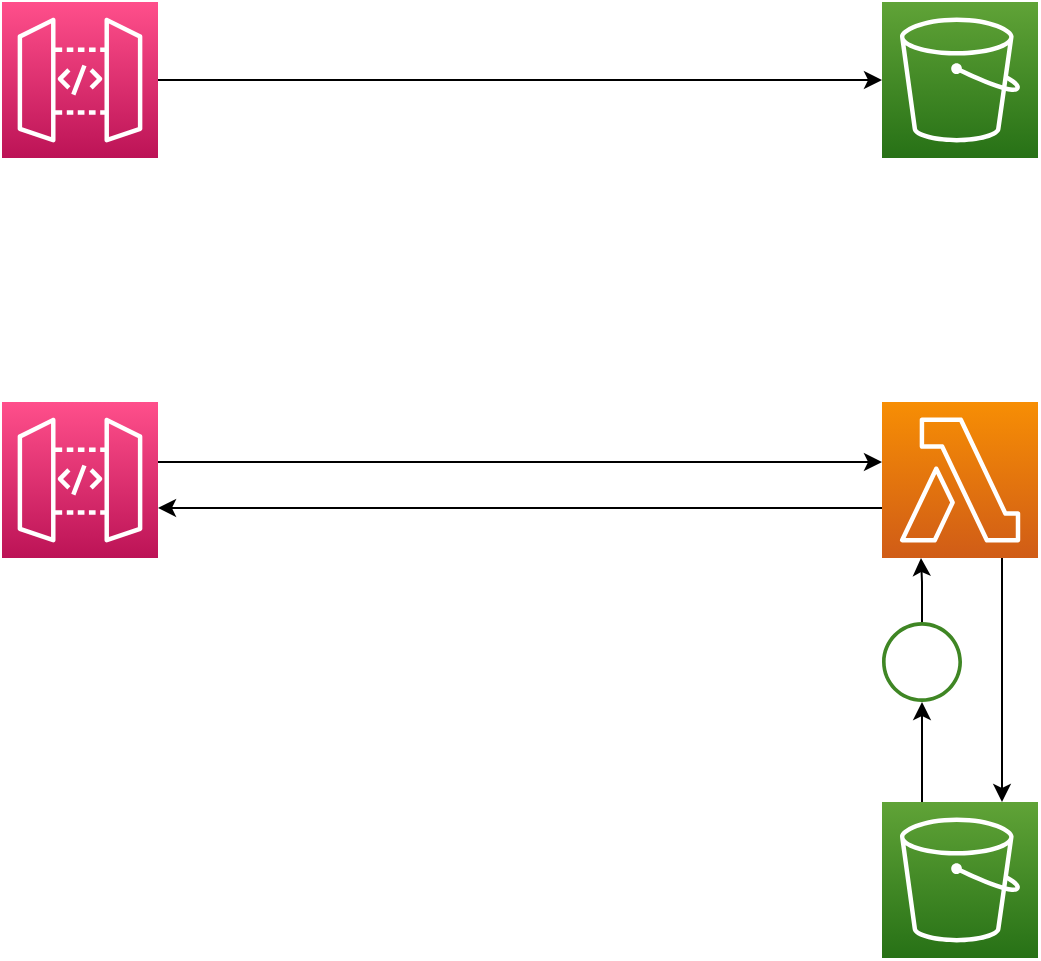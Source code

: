 <mxfile version="21.5.2" type="github">
  <diagram name="Page-1" id="zH57FSmJLRuOTM-E4MCN">
    <mxGraphModel dx="1375" dy="738" grid="1" gridSize="10" guides="1" tooltips="1" connect="1" arrows="1" fold="1" page="1" pageScale="1" pageWidth="850" pageHeight="1100" math="0" shadow="0">
      <root>
        <mxCell id="0" />
        <mxCell id="1" parent="0" />
        <mxCell id="mZX8jC5bSDGLGfxwUQW--3" style="edgeStyle=orthogonalEdgeStyle;rounded=0;orthogonalLoop=1;jettySize=auto;html=1;" edge="1" parent="1" source="mZX8jC5bSDGLGfxwUQW--1" target="mZX8jC5bSDGLGfxwUQW--2">
          <mxGeometry relative="1" as="geometry" />
        </mxCell>
        <mxCell id="mZX8jC5bSDGLGfxwUQW--1" value="" style="sketch=0;points=[[0,0,0],[0.25,0,0],[0.5,0,0],[0.75,0,0],[1,0,0],[0,1,0],[0.25,1,0],[0.5,1,0],[0.75,1,0],[1,1,0],[0,0.25,0],[0,0.5,0],[0,0.75,0],[1,0.25,0],[1,0.5,0],[1,0.75,0]];outlineConnect=0;fontColor=#232F3E;gradientColor=#FF4F8B;gradientDirection=north;fillColor=#BC1356;strokeColor=#ffffff;dashed=0;verticalLabelPosition=bottom;verticalAlign=top;align=center;html=1;fontSize=12;fontStyle=0;aspect=fixed;shape=mxgraph.aws4.resourceIcon;resIcon=mxgraph.aws4.api_gateway;noLabel=0;overflow=visible;" vertex="1" parent="1">
          <mxGeometry x="160" y="160" width="78" height="78" as="geometry" />
        </mxCell>
        <mxCell id="mZX8jC5bSDGLGfxwUQW--2" value="" style="sketch=0;points=[[0,0,0],[0.25,0,0],[0.5,0,0],[0.75,0,0],[1,0,0],[0,1,0],[0.25,1,0],[0.5,1,0],[0.75,1,0],[1,1,0],[0,0.25,0],[0,0.5,0],[0,0.75,0],[1,0.25,0],[1,0.5,0],[1,0.75,0]];outlineConnect=0;fontColor=#232F3E;gradientColor=#60A337;gradientDirection=north;fillColor=#277116;strokeColor=#ffffff;dashed=0;verticalLabelPosition=bottom;verticalAlign=top;align=center;html=1;fontSize=12;fontStyle=0;aspect=fixed;shape=mxgraph.aws4.resourceIcon;resIcon=mxgraph.aws4.s3;" vertex="1" parent="1">
          <mxGeometry x="600" y="160" width="78" height="78" as="geometry" />
        </mxCell>
        <mxCell id="mZX8jC5bSDGLGfxwUQW--6" style="edgeStyle=orthogonalEdgeStyle;rounded=0;orthogonalLoop=1;jettySize=auto;html=1;" edge="1" parent="1" source="mZX8jC5bSDGLGfxwUQW--4" target="mZX8jC5bSDGLGfxwUQW--5">
          <mxGeometry relative="1" as="geometry">
            <Array as="points">
              <mxPoint x="430" y="390" />
              <mxPoint x="430" y="390" />
            </Array>
          </mxGeometry>
        </mxCell>
        <mxCell id="mZX8jC5bSDGLGfxwUQW--4" value="" style="sketch=0;points=[[0,0,0],[0.25,0,0],[0.5,0,0],[0.75,0,0],[1,0,0],[0,1,0],[0.25,1,0],[0.5,1,0],[0.75,1,0],[1,1,0],[0,0.25,0],[0,0.5,0],[0,0.75,0],[1,0.25,0],[1,0.5,0],[1,0.75,0]];outlineConnect=0;fontColor=#232F3E;gradientColor=#FF4F8B;gradientDirection=north;fillColor=#BC1356;strokeColor=#ffffff;dashed=0;verticalLabelPosition=bottom;verticalAlign=top;align=center;html=1;fontSize=12;fontStyle=0;aspect=fixed;shape=mxgraph.aws4.resourceIcon;resIcon=mxgraph.aws4.api_gateway;" vertex="1" parent="1">
          <mxGeometry x="160" y="360" width="78" height="78" as="geometry" />
        </mxCell>
        <mxCell id="mZX8jC5bSDGLGfxwUQW--12" style="edgeStyle=orthogonalEdgeStyle;rounded=0;orthogonalLoop=1;jettySize=auto;html=1;entryX=1;entryY=0.679;entryDx=0;entryDy=0;entryPerimeter=0;" edge="1" parent="1" source="mZX8jC5bSDGLGfxwUQW--5" target="mZX8jC5bSDGLGfxwUQW--4">
          <mxGeometry relative="1" as="geometry">
            <Array as="points">
              <mxPoint x="500" y="413" />
              <mxPoint x="500" y="413" />
            </Array>
          </mxGeometry>
        </mxCell>
        <mxCell id="mZX8jC5bSDGLGfxwUQW--13" style="edgeStyle=orthogonalEdgeStyle;rounded=0;orthogonalLoop=1;jettySize=auto;html=1;" edge="1" parent="1" source="mZX8jC5bSDGLGfxwUQW--5" target="mZX8jC5bSDGLGfxwUQW--9">
          <mxGeometry relative="1" as="geometry">
            <Array as="points">
              <mxPoint x="660" y="520" />
              <mxPoint x="660" y="520" />
            </Array>
          </mxGeometry>
        </mxCell>
        <mxCell id="mZX8jC5bSDGLGfxwUQW--5" value="" style="sketch=0;points=[[0,0,0],[0.25,0,0],[0.5,0,0],[0.75,0,0],[1,0,0],[0,1,0],[0.25,1,0],[0.5,1,0],[0.75,1,0],[1,1,0],[0,0.25,0],[0,0.5,0],[0,0.75,0],[1,0.25,0],[1,0.5,0],[1,0.75,0]];outlineConnect=0;fontColor=#232F3E;gradientColor=#F78E04;gradientDirection=north;fillColor=#D05C17;strokeColor=#ffffff;dashed=0;verticalLabelPosition=bottom;verticalAlign=top;align=center;html=1;fontSize=12;fontStyle=0;aspect=fixed;shape=mxgraph.aws4.resourceIcon;resIcon=mxgraph.aws4.lambda;" vertex="1" parent="1">
          <mxGeometry x="600" y="360" width="78" height="78" as="geometry" />
        </mxCell>
        <mxCell id="mZX8jC5bSDGLGfxwUQW--15" style="edgeStyle=orthogonalEdgeStyle;rounded=0;orthogonalLoop=1;jettySize=auto;html=1;entryX=0.25;entryY=1;entryDx=0;entryDy=0;entryPerimeter=0;" edge="1" parent="1" source="mZX8jC5bSDGLGfxwUQW--8" target="mZX8jC5bSDGLGfxwUQW--5">
          <mxGeometry relative="1" as="geometry" />
        </mxCell>
        <mxCell id="mZX8jC5bSDGLGfxwUQW--8" value="" style="sketch=0;outlineConnect=0;fontColor=#232F3E;gradientColor=none;fillColor=#3F8624;strokeColor=none;dashed=0;verticalLabelPosition=bottom;verticalAlign=top;align=center;html=1;fontSize=12;fontStyle=0;aspect=fixed;pointerEvents=1;shape=mxgraph.aws4.object;" vertex="1" parent="1">
          <mxGeometry x="600" y="470" width="40" height="40" as="geometry" />
        </mxCell>
        <mxCell id="mZX8jC5bSDGLGfxwUQW--14" style="edgeStyle=orthogonalEdgeStyle;rounded=0;orthogonalLoop=1;jettySize=auto;html=1;" edge="1" parent="1" source="mZX8jC5bSDGLGfxwUQW--9" target="mZX8jC5bSDGLGfxwUQW--8">
          <mxGeometry relative="1" as="geometry">
            <Array as="points">
              <mxPoint x="620" y="540" />
              <mxPoint x="620" y="540" />
            </Array>
          </mxGeometry>
        </mxCell>
        <mxCell id="mZX8jC5bSDGLGfxwUQW--9" value="" style="sketch=0;points=[[0,0,0],[0.25,0,0],[0.5,0,0],[0.75,0,0],[1,0,0],[0,1,0],[0.25,1,0],[0.5,1,0],[0.75,1,0],[1,1,0],[0,0.25,0],[0,0.5,0],[0,0.75,0],[1,0.25,0],[1,0.5,0],[1,0.75,0]];outlineConnect=0;fontColor=#232F3E;gradientColor=#60A337;gradientDirection=north;fillColor=#277116;strokeColor=#ffffff;dashed=0;verticalLabelPosition=bottom;verticalAlign=top;align=center;html=1;fontSize=12;fontStyle=0;aspect=fixed;shape=mxgraph.aws4.resourceIcon;resIcon=mxgraph.aws4.s3;" vertex="1" parent="1">
          <mxGeometry x="600" y="560" width="78" height="78" as="geometry" />
        </mxCell>
      </root>
    </mxGraphModel>
  </diagram>
</mxfile>
